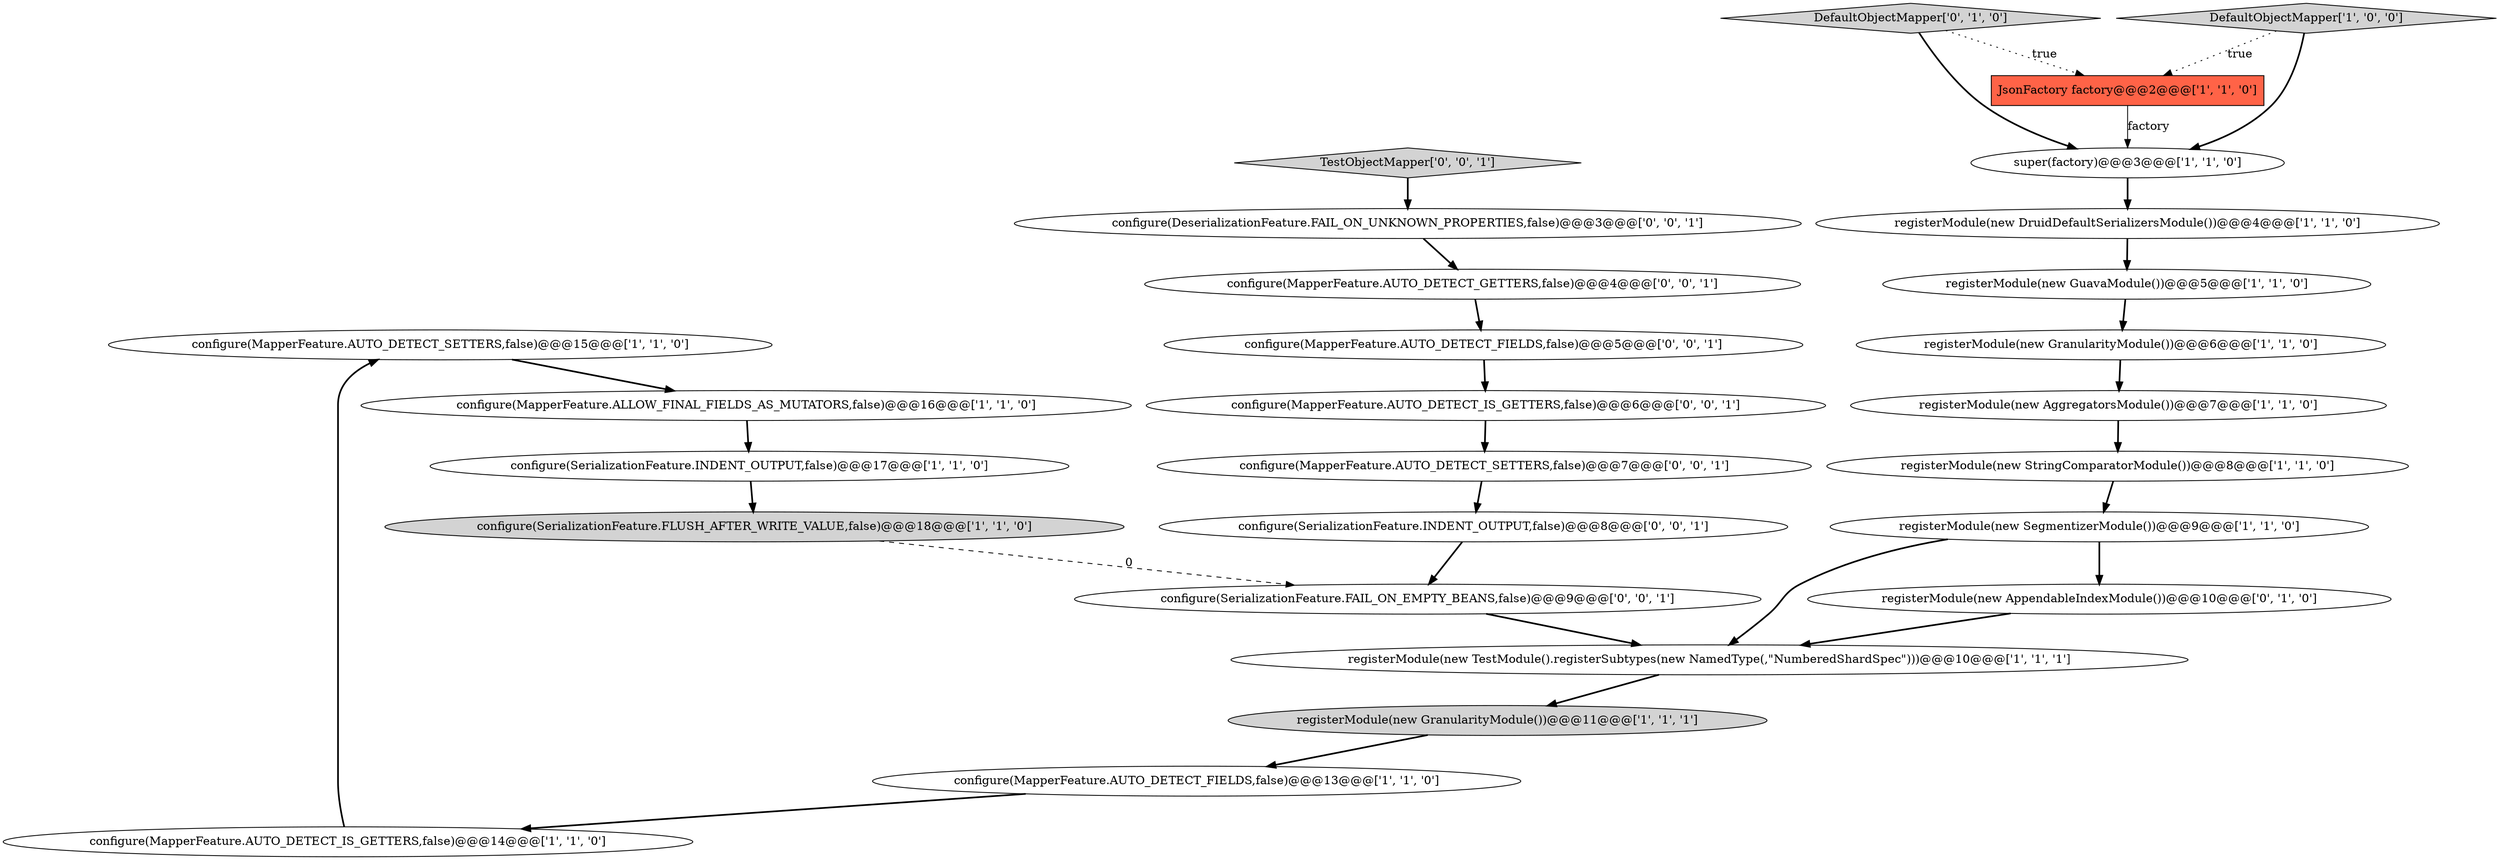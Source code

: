digraph {
0 [style = filled, label = "configure(MapperFeature.AUTO_DETECT_SETTERS,false)@@@15@@@['1', '1', '0']", fillcolor = white, shape = ellipse image = "AAA0AAABBB1BBB"];
21 [style = filled, label = "TestObjectMapper['0', '0', '1']", fillcolor = lightgray, shape = diamond image = "AAA0AAABBB3BBB"];
12 [style = filled, label = "registerModule(new TestModule().registerSubtypes(new NamedType(,\"NumberedShardSpec\")))@@@10@@@['1', '1', '1']", fillcolor = white, shape = ellipse image = "AAA0AAABBB1BBB"];
10 [style = filled, label = "configure(MapperFeature.AUTO_DETECT_IS_GETTERS,false)@@@14@@@['1', '1', '0']", fillcolor = white, shape = ellipse image = "AAA0AAABBB1BBB"];
8 [style = filled, label = "super(factory)@@@3@@@['1', '1', '0']", fillcolor = white, shape = ellipse image = "AAA0AAABBB1BBB"];
2 [style = filled, label = "registerModule(new AggregatorsModule())@@@7@@@['1', '1', '0']", fillcolor = white, shape = ellipse image = "AAA0AAABBB1BBB"];
14 [style = filled, label = "registerModule(new GranularityModule())@@@11@@@['1', '1', '1']", fillcolor = lightgray, shape = ellipse image = "AAA0AAABBB1BBB"];
13 [style = filled, label = "configure(SerializationFeature.INDENT_OUTPUT,false)@@@17@@@['1', '1', '0']", fillcolor = white, shape = ellipse image = "AAA0AAABBB1BBB"];
3 [style = filled, label = "registerModule(new SegmentizerModule())@@@9@@@['1', '1', '0']", fillcolor = white, shape = ellipse image = "AAA0AAABBB1BBB"];
19 [style = filled, label = "configure(DeserializationFeature.FAIL_ON_UNKNOWN_PROPERTIES,false)@@@3@@@['0', '0', '1']", fillcolor = white, shape = ellipse image = "AAA0AAABBB3BBB"];
16 [style = filled, label = "configure(MapperFeature.ALLOW_FINAL_FIELDS_AS_MUTATORS,false)@@@16@@@['1', '1', '0']", fillcolor = white, shape = ellipse image = "AAA0AAABBB1BBB"];
18 [style = filled, label = "registerModule(new AppendableIndexModule())@@@10@@@['0', '1', '0']", fillcolor = white, shape = ellipse image = "AAA1AAABBB2BBB"];
6 [style = filled, label = "registerModule(new GuavaModule())@@@5@@@['1', '1', '0']", fillcolor = white, shape = ellipse image = "AAA0AAABBB1BBB"];
9 [style = filled, label = "configure(MapperFeature.AUTO_DETECT_FIELDS,false)@@@13@@@['1', '1', '0']", fillcolor = white, shape = ellipse image = "AAA0AAABBB1BBB"];
26 [style = filled, label = "configure(SerializationFeature.INDENT_OUTPUT,false)@@@8@@@['0', '0', '1']", fillcolor = white, shape = ellipse image = "AAA0AAABBB3BBB"];
5 [style = filled, label = "registerModule(new GranularityModule())@@@6@@@['1', '1', '0']", fillcolor = white, shape = ellipse image = "AAA0AAABBB1BBB"];
11 [style = filled, label = "registerModule(new StringComparatorModule())@@@8@@@['1', '1', '0']", fillcolor = white, shape = ellipse image = "AAA0AAABBB1BBB"];
17 [style = filled, label = "DefaultObjectMapper['0', '1', '0']", fillcolor = lightgray, shape = diamond image = "AAA0AAABBB2BBB"];
24 [style = filled, label = "configure(MapperFeature.AUTO_DETECT_SETTERS,false)@@@7@@@['0', '0', '1']", fillcolor = white, shape = ellipse image = "AAA0AAABBB3BBB"];
1 [style = filled, label = "JsonFactory factory@@@2@@@['1', '1', '0']", fillcolor = tomato, shape = box image = "AAA0AAABBB1BBB"];
15 [style = filled, label = "DefaultObjectMapper['1', '0', '0']", fillcolor = lightgray, shape = diamond image = "AAA0AAABBB1BBB"];
7 [style = filled, label = "configure(SerializationFeature.FLUSH_AFTER_WRITE_VALUE,false)@@@18@@@['1', '1', '0']", fillcolor = lightgray, shape = ellipse image = "AAA0AAABBB1BBB"];
25 [style = filled, label = "configure(MapperFeature.AUTO_DETECT_IS_GETTERS,false)@@@6@@@['0', '0', '1']", fillcolor = white, shape = ellipse image = "AAA0AAABBB3BBB"];
20 [style = filled, label = "configure(MapperFeature.AUTO_DETECT_GETTERS,false)@@@4@@@['0', '0', '1']", fillcolor = white, shape = ellipse image = "AAA0AAABBB3BBB"];
22 [style = filled, label = "configure(MapperFeature.AUTO_DETECT_FIELDS,false)@@@5@@@['0', '0', '1']", fillcolor = white, shape = ellipse image = "AAA0AAABBB3BBB"];
4 [style = filled, label = "registerModule(new DruidDefaultSerializersModule())@@@4@@@['1', '1', '0']", fillcolor = white, shape = ellipse image = "AAA0AAABBB1BBB"];
23 [style = filled, label = "configure(SerializationFeature.FAIL_ON_EMPTY_BEANS,false)@@@9@@@['0', '0', '1']", fillcolor = white, shape = ellipse image = "AAA0AAABBB3BBB"];
5->2 [style = bold, label=""];
11->3 [style = bold, label=""];
4->6 [style = bold, label=""];
1->8 [style = solid, label="factory"];
13->7 [style = bold, label=""];
8->4 [style = bold, label=""];
17->1 [style = dotted, label="true"];
2->11 [style = bold, label=""];
12->14 [style = bold, label=""];
15->1 [style = dotted, label="true"];
19->20 [style = bold, label=""];
25->24 [style = bold, label=""];
20->22 [style = bold, label=""];
14->9 [style = bold, label=""];
16->13 [style = bold, label=""];
3->18 [style = bold, label=""];
7->23 [style = dashed, label="0"];
21->19 [style = bold, label=""];
3->12 [style = bold, label=""];
22->25 [style = bold, label=""];
23->12 [style = bold, label=""];
6->5 [style = bold, label=""];
17->8 [style = bold, label=""];
26->23 [style = bold, label=""];
18->12 [style = bold, label=""];
15->8 [style = bold, label=""];
24->26 [style = bold, label=""];
10->0 [style = bold, label=""];
9->10 [style = bold, label=""];
0->16 [style = bold, label=""];
}
